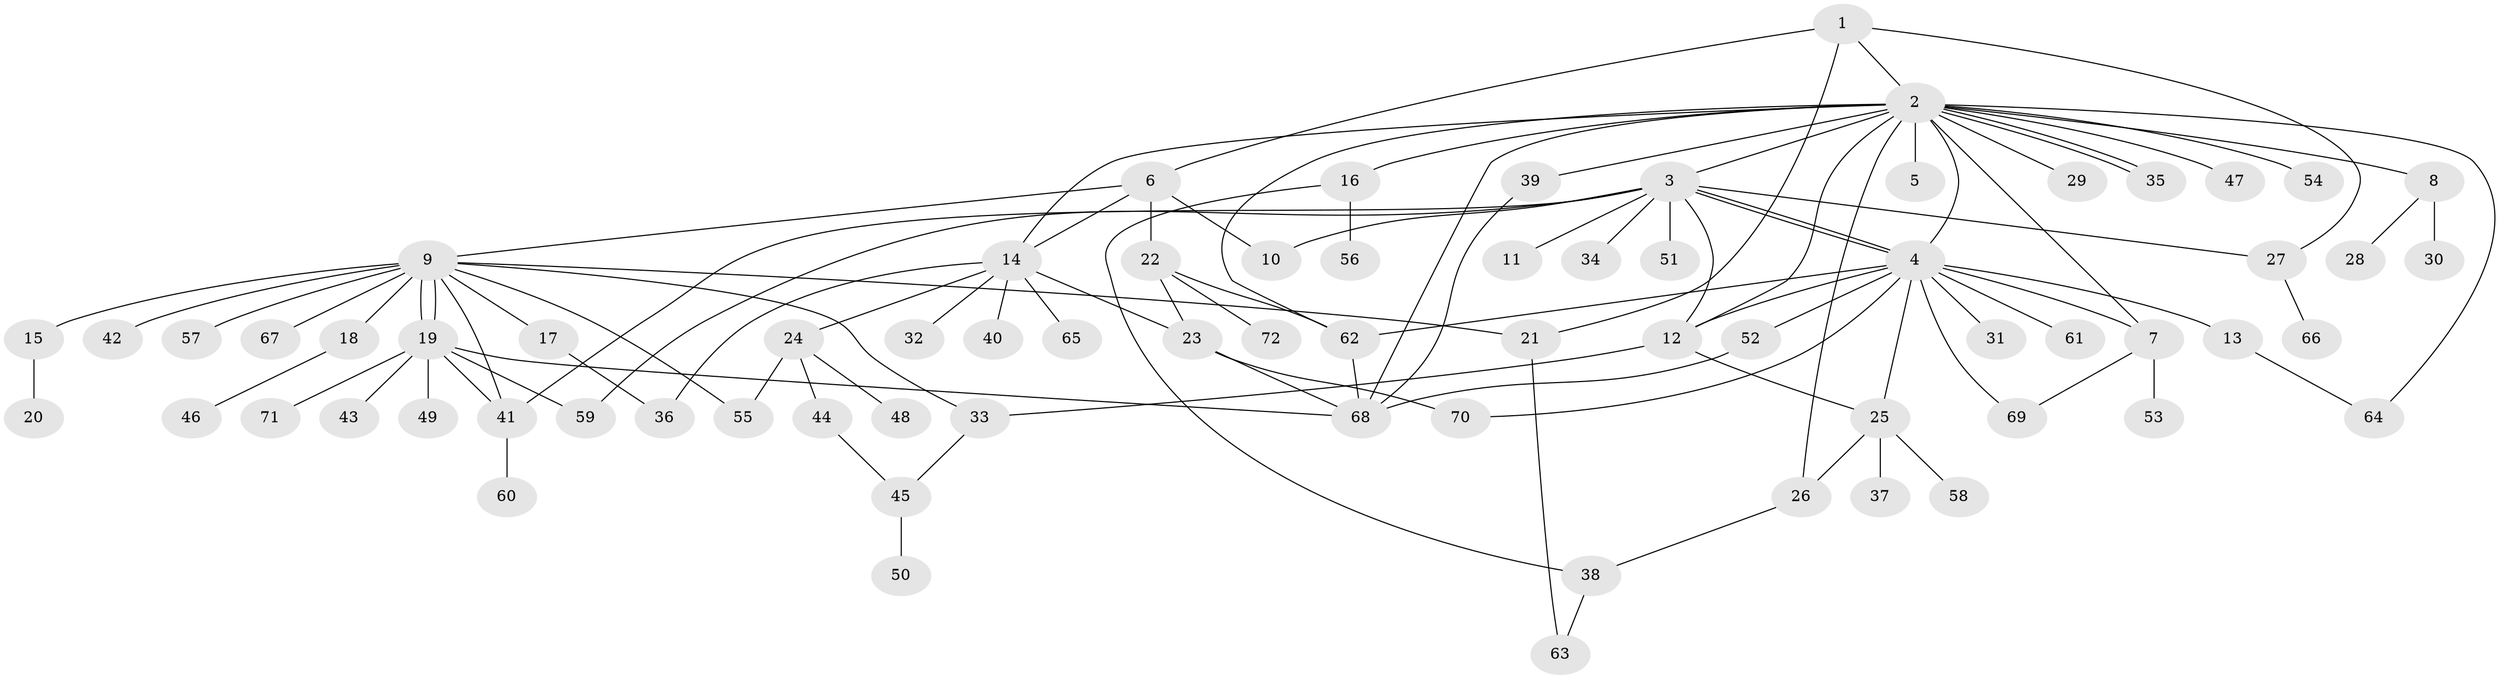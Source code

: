 // Generated by graph-tools (version 1.1) at 2025/14/03/09/25 04:14:40]
// undirected, 72 vertices, 104 edges
graph export_dot {
graph [start="1"]
  node [color=gray90,style=filled];
  1;
  2;
  3;
  4;
  5;
  6;
  7;
  8;
  9;
  10;
  11;
  12;
  13;
  14;
  15;
  16;
  17;
  18;
  19;
  20;
  21;
  22;
  23;
  24;
  25;
  26;
  27;
  28;
  29;
  30;
  31;
  32;
  33;
  34;
  35;
  36;
  37;
  38;
  39;
  40;
  41;
  42;
  43;
  44;
  45;
  46;
  47;
  48;
  49;
  50;
  51;
  52;
  53;
  54;
  55;
  56;
  57;
  58;
  59;
  60;
  61;
  62;
  63;
  64;
  65;
  66;
  67;
  68;
  69;
  70;
  71;
  72;
  1 -- 2;
  1 -- 6;
  1 -- 21;
  1 -- 27;
  2 -- 3;
  2 -- 4;
  2 -- 5;
  2 -- 7;
  2 -- 8;
  2 -- 12;
  2 -- 14;
  2 -- 16;
  2 -- 26;
  2 -- 29;
  2 -- 35;
  2 -- 35;
  2 -- 39;
  2 -- 47;
  2 -- 54;
  2 -- 62;
  2 -- 64;
  2 -- 68;
  3 -- 4;
  3 -- 4;
  3 -- 10;
  3 -- 11;
  3 -- 12;
  3 -- 27;
  3 -- 34;
  3 -- 41;
  3 -- 51;
  3 -- 59;
  4 -- 7;
  4 -- 12;
  4 -- 13;
  4 -- 25;
  4 -- 31;
  4 -- 52;
  4 -- 61;
  4 -- 62;
  4 -- 69;
  4 -- 70;
  6 -- 9;
  6 -- 10;
  6 -- 14;
  6 -- 22;
  7 -- 53;
  7 -- 69;
  8 -- 28;
  8 -- 30;
  9 -- 15;
  9 -- 17;
  9 -- 18;
  9 -- 19;
  9 -- 19;
  9 -- 21;
  9 -- 33;
  9 -- 41;
  9 -- 42;
  9 -- 55;
  9 -- 57;
  9 -- 67;
  12 -- 25;
  12 -- 33;
  13 -- 64;
  14 -- 23;
  14 -- 24;
  14 -- 32;
  14 -- 36;
  14 -- 40;
  14 -- 65;
  15 -- 20;
  16 -- 38;
  16 -- 56;
  17 -- 36;
  18 -- 46;
  19 -- 41;
  19 -- 43;
  19 -- 49;
  19 -- 59;
  19 -- 68;
  19 -- 71;
  21 -- 63;
  22 -- 23;
  22 -- 62;
  22 -- 72;
  23 -- 68;
  23 -- 70;
  24 -- 44;
  24 -- 48;
  24 -- 55;
  25 -- 26;
  25 -- 37;
  25 -- 58;
  26 -- 38;
  27 -- 66;
  33 -- 45;
  38 -- 63;
  39 -- 68;
  41 -- 60;
  44 -- 45;
  45 -- 50;
  52 -- 68;
  62 -- 68;
}
